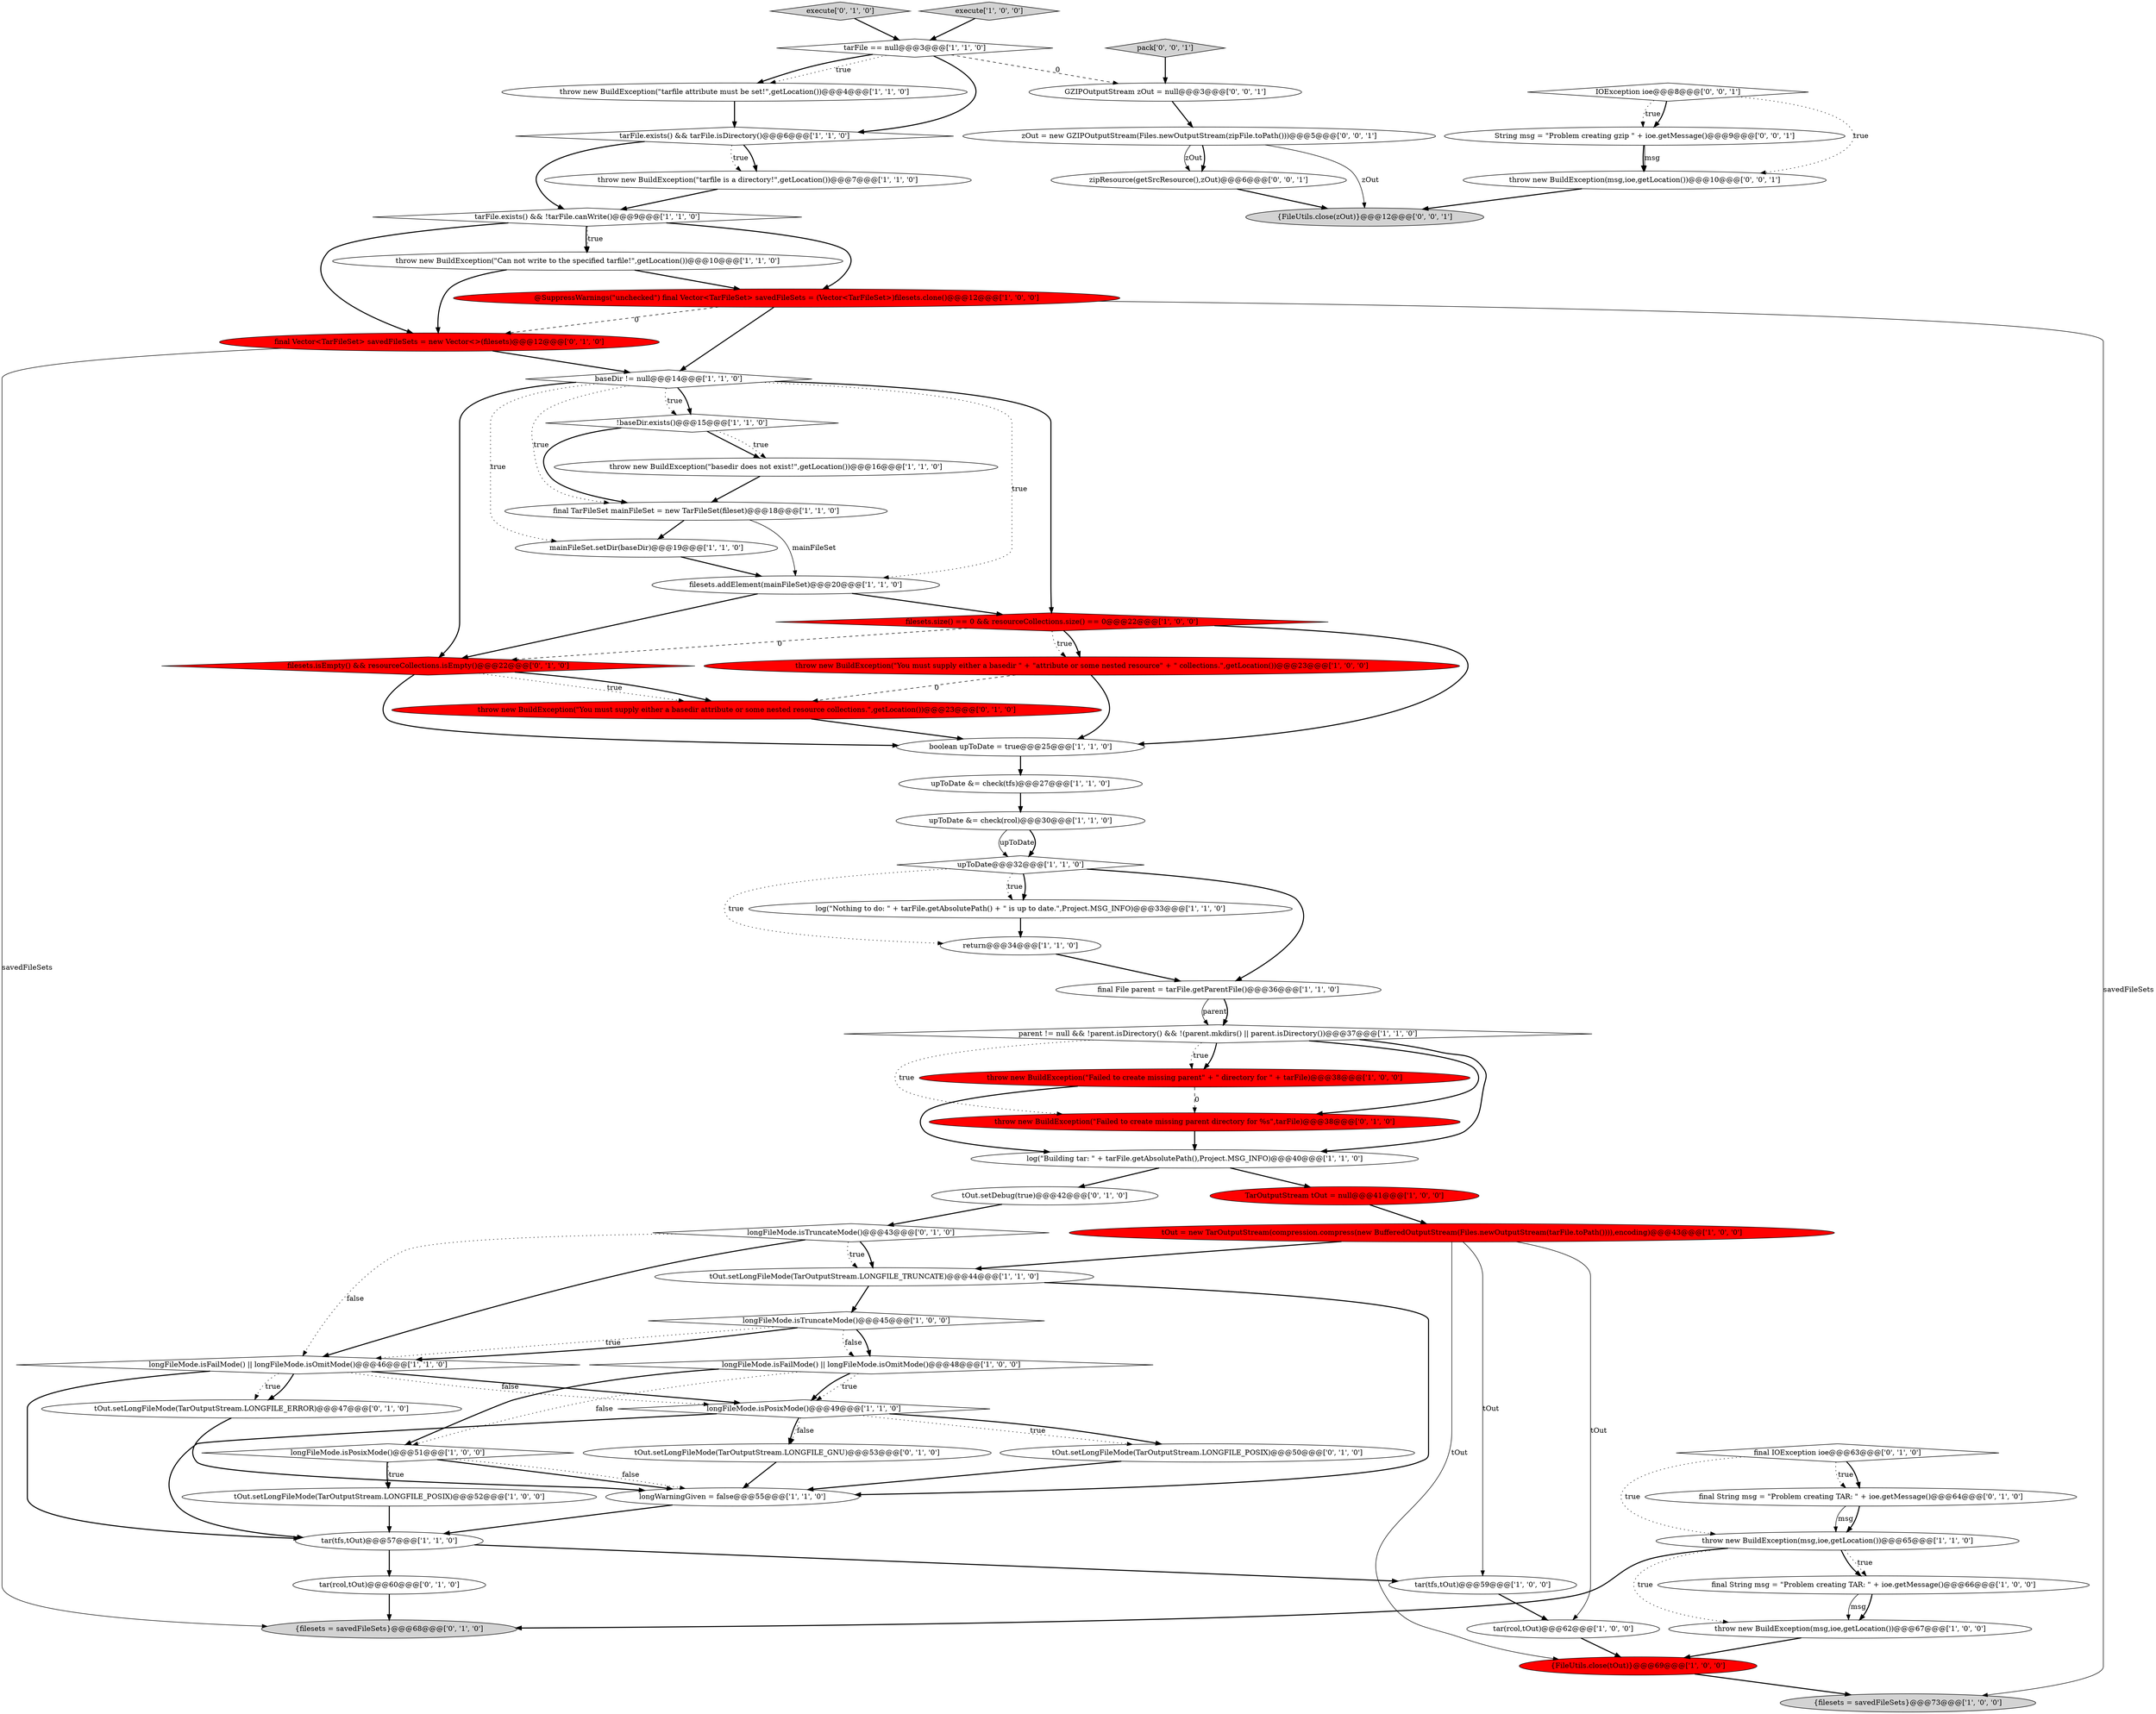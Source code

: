 digraph {
15 [style = filled, label = "throw new BuildException(msg,ioe,getLocation())@@@65@@@['1', '1', '0']", fillcolor = white, shape = ellipse image = "AAA0AAABBB1BBB"];
61 [style = filled, label = "{FileUtils.close(zOut)}@@@12@@@['0', '0', '1']", fillcolor = lightgray, shape = ellipse image = "AAA0AAABBB3BBB"];
41 [style = filled, label = "throw new BuildException(\"Failed to create missing parent\" + \" directory for \" + tarFile)@@@38@@@['1', '0', '0']", fillcolor = red, shape = ellipse image = "AAA1AAABBB1BBB"];
51 [style = filled, label = "tOut.setLongFileMode(TarOutputStream.LONGFILE_ERROR)@@@47@@@['0', '1', '0']", fillcolor = white, shape = ellipse image = "AAA0AAABBB2BBB"];
62 [style = filled, label = "throw new BuildException(msg,ioe,getLocation())@@@10@@@['0', '0', '1']", fillcolor = white, shape = ellipse image = "AAA0AAABBB3BBB"];
7 [style = filled, label = "throw new BuildException(msg,ioe,getLocation())@@@67@@@['1', '0', '0']", fillcolor = white, shape = ellipse image = "AAA0AAABBB1BBB"];
11 [style = filled, label = "tar(tfs,tOut)@@@57@@@['1', '1', '0']", fillcolor = white, shape = ellipse image = "AAA0AAABBB1BBB"];
36 [style = filled, label = "baseDir != null@@@14@@@['1', '1', '0']", fillcolor = white, shape = diamond image = "AAA0AAABBB1BBB"];
8 [style = filled, label = "{filesets = savedFileSets}@@@73@@@['1', '0', '0']", fillcolor = lightgray, shape = ellipse image = "AAA0AAABBB1BBB"];
59 [style = filled, label = "zOut = new GZIPOutputStream(Files.newOutputStream(zipFile.toPath()))@@@5@@@['0', '0', '1']", fillcolor = white, shape = ellipse image = "AAA0AAABBB3BBB"];
53 [style = filled, label = "execute['0', '1', '0']", fillcolor = lightgray, shape = diamond image = "AAA0AAABBB2BBB"];
20 [style = filled, label = "throw new BuildException(\"You must supply either a basedir \" + \"attribute or some nested resource\" + \" collections.\",getLocation())@@@23@@@['1', '0', '0']", fillcolor = red, shape = ellipse image = "AAA1AAABBB1BBB"];
37 [style = filled, label = "throw new BuildException(\"tarfile is a directory!\",getLocation())@@@7@@@['1', '1', '0']", fillcolor = white, shape = ellipse image = "AAA0AAABBB1BBB"];
21 [style = filled, label = "tarFile.exists() && !tarFile.canWrite()@@@9@@@['1', '1', '0']", fillcolor = white, shape = diamond image = "AAA0AAABBB1BBB"];
31 [style = filled, label = "execute['1', '0', '0']", fillcolor = lightgray, shape = diamond image = "AAA0AAABBB1BBB"];
48 [style = filled, label = "{filesets = savedFileSets}@@@68@@@['0', '1', '0']", fillcolor = lightgray, shape = ellipse image = "AAA0AAABBB2BBB"];
50 [style = filled, label = "tOut.setLongFileMode(TarOutputStream.LONGFILE_POSIX)@@@50@@@['0', '1', '0']", fillcolor = white, shape = ellipse image = "AAA0AAABBB2BBB"];
60 [style = filled, label = "GZIPOutputStream zOut = null@@@3@@@['0', '0', '1']", fillcolor = white, shape = ellipse image = "AAA0AAABBB3BBB"];
19 [style = filled, label = "tarFile == null@@@3@@@['1', '1', '0']", fillcolor = white, shape = diamond image = "AAA0AAABBB1BBB"];
3 [style = filled, label = "tOut.setLongFileMode(TarOutputStream.LONGFILE_TRUNCATE)@@@44@@@['1', '1', '0']", fillcolor = white, shape = ellipse image = "AAA0AAABBB1BBB"];
2 [style = filled, label = "TarOutputStream tOut = null@@@41@@@['1', '0', '0']", fillcolor = red, shape = ellipse image = "AAA1AAABBB1BBB"];
14 [style = filled, label = "tOut.setLongFileMode(TarOutputStream.LONGFILE_POSIX)@@@52@@@['1', '0', '0']", fillcolor = white, shape = ellipse image = "AAA0AAABBB1BBB"];
22 [style = filled, label = "return@@@34@@@['1', '1', '0']", fillcolor = white, shape = ellipse image = "AAA0AAABBB1BBB"];
26 [style = filled, label = "longFileMode.isPosixMode()@@@49@@@['1', '1', '0']", fillcolor = white, shape = diamond image = "AAA0AAABBB1BBB"];
35 [style = filled, label = "filesets.addElement(mainFileSet)@@@20@@@['1', '1', '0']", fillcolor = white, shape = ellipse image = "AAA0AAABBB1BBB"];
10 [style = filled, label = "filesets.size() == 0 && resourceCollections.size() == 0@@@22@@@['1', '0', '0']", fillcolor = red, shape = diamond image = "AAA1AAABBB1BBB"];
16 [style = filled, label = "log(\"Building tar: \" + tarFile.getAbsolutePath(),Project.MSG_INFO)@@@40@@@['1', '1', '0']", fillcolor = white, shape = ellipse image = "AAA0AAABBB1BBB"];
23 [style = filled, label = "tOut = new TarOutputStream(compression.compress(new BufferedOutputStream(Files.newOutputStream(tarFile.toPath()))),encoding)@@@43@@@['1', '0', '0']", fillcolor = red, shape = ellipse image = "AAA1AAABBB1BBB"];
45 [style = filled, label = "throw new BuildException(\"You must supply either a basedir attribute or some nested resource collections.\",getLocation())@@@23@@@['0', '1', '0']", fillcolor = red, shape = ellipse image = "AAA1AAABBB2BBB"];
6 [style = filled, label = "tar(tfs,tOut)@@@59@@@['1', '0', '0']", fillcolor = white, shape = ellipse image = "AAA0AAABBB1BBB"];
57 [style = filled, label = "filesets.isEmpty() && resourceCollections.isEmpty()@@@22@@@['0', '1', '0']", fillcolor = red, shape = diamond image = "AAA1AAABBB2BBB"];
18 [style = filled, label = "upToDate &= check(rcol)@@@30@@@['1', '1', '0']", fillcolor = white, shape = ellipse image = "AAA0AAABBB1BBB"];
46 [style = filled, label = "final IOException ioe@@@63@@@['0', '1', '0']", fillcolor = white, shape = diamond image = "AAA0AAABBB2BBB"];
64 [style = filled, label = "String msg = \"Problem creating gzip \" + ioe.getMessage()@@@9@@@['0', '0', '1']", fillcolor = white, shape = ellipse image = "AAA0AAABBB3BBB"];
55 [style = filled, label = "throw new BuildException(\"Failed to create missing parent directory for %s\",tarFile)@@@38@@@['0', '1', '0']", fillcolor = red, shape = ellipse image = "AAA1AAABBB2BBB"];
24 [style = filled, label = "{FileUtils.close(tOut)}@@@69@@@['1', '0', '0']", fillcolor = red, shape = ellipse image = "AAA1AAABBB1BBB"];
0 [style = filled, label = "longFileMode.isFailMode() || longFileMode.isOmitMode()@@@48@@@['1', '0', '0']", fillcolor = white, shape = diamond image = "AAA0AAABBB1BBB"];
12 [style = filled, label = "tar(rcol,tOut)@@@62@@@['1', '0', '0']", fillcolor = white, shape = ellipse image = "AAA0AAABBB1BBB"];
43 [style = filled, label = "final String msg = \"Problem creating TAR: \" + ioe.getMessage()@@@66@@@['1', '0', '0']", fillcolor = white, shape = ellipse image = "AAA0AAABBB1BBB"];
25 [style = filled, label = "longWarningGiven = false@@@55@@@['1', '1', '0']", fillcolor = white, shape = ellipse image = "AAA0AAABBB1BBB"];
56 [style = filled, label = "tar(rcol,tOut)@@@60@@@['0', '1', '0']", fillcolor = white, shape = ellipse image = "AAA0AAABBB2BBB"];
4 [style = filled, label = "longFileMode.isFailMode() || longFileMode.isOmitMode()@@@46@@@['1', '1', '0']", fillcolor = white, shape = diamond image = "AAA0AAABBB1BBB"];
34 [style = filled, label = "throw new BuildException(\"Can not write to the specified tarfile!\",getLocation())@@@10@@@['1', '1', '0']", fillcolor = white, shape = ellipse image = "AAA0AAABBB1BBB"];
32 [style = filled, label = "boolean upToDate = true@@@25@@@['1', '1', '0']", fillcolor = white, shape = ellipse image = "AAA0AAABBB1BBB"];
29 [style = filled, label = "tarFile.exists() && tarFile.isDirectory()@@@6@@@['1', '1', '0']", fillcolor = white, shape = diamond image = "AAA0AAABBB1BBB"];
44 [style = filled, label = "final Vector<TarFileSet> savedFileSets = new Vector<>(filesets)@@@12@@@['0', '1', '0']", fillcolor = red, shape = ellipse image = "AAA1AAABBB2BBB"];
5 [style = filled, label = "throw new BuildException(\"basedir does not exist!\",getLocation())@@@16@@@['1', '1', '0']", fillcolor = white, shape = ellipse image = "AAA0AAABBB1BBB"];
17 [style = filled, label = "upToDate &= check(tfs)@@@27@@@['1', '1', '0']", fillcolor = white, shape = ellipse image = "AAA0AAABBB1BBB"];
47 [style = filled, label = "final String msg = \"Problem creating TAR: \" + ioe.getMessage()@@@64@@@['0', '1', '0']", fillcolor = white, shape = ellipse image = "AAA0AAABBB2BBB"];
63 [style = filled, label = "IOException ioe@@@8@@@['0', '0', '1']", fillcolor = white, shape = diamond image = "AAA0AAABBB3BBB"];
54 [style = filled, label = "longFileMode.isTruncateMode()@@@43@@@['0', '1', '0']", fillcolor = white, shape = diamond image = "AAA0AAABBB2BBB"];
52 [style = filled, label = "tOut.setDebug(true)@@@42@@@['0', '1', '0']", fillcolor = white, shape = ellipse image = "AAA0AAABBB2BBB"];
40 [style = filled, label = "log(\"Nothing to do: \" + tarFile.getAbsolutePath() + \" is up to date.\",Project.MSG_INFO)@@@33@@@['1', '1', '0']", fillcolor = white, shape = ellipse image = "AAA0AAABBB1BBB"];
49 [style = filled, label = "tOut.setLongFileMode(TarOutputStream.LONGFILE_GNU)@@@53@@@['0', '1', '0']", fillcolor = white, shape = ellipse image = "AAA0AAABBB2BBB"];
39 [style = filled, label = "@SuppressWarnings(\"unchecked\") final Vector<TarFileSet> savedFileSets = (Vector<TarFileSet>)filesets.clone()@@@12@@@['1', '0', '0']", fillcolor = red, shape = ellipse image = "AAA1AAABBB1BBB"];
30 [style = filled, label = "final TarFileSet mainFileSet = new TarFileSet(fileset)@@@18@@@['1', '1', '0']", fillcolor = white, shape = ellipse image = "AAA0AAABBB1BBB"];
42 [style = filled, label = "mainFileSet.setDir(baseDir)@@@19@@@['1', '1', '0']", fillcolor = white, shape = ellipse image = "AAA0AAABBB1BBB"];
1 [style = filled, label = "parent != null && !parent.isDirectory() && !(parent.mkdirs() || parent.isDirectory())@@@37@@@['1', '1', '0']", fillcolor = white, shape = diamond image = "AAA0AAABBB1BBB"];
33 [style = filled, label = "longFileMode.isPosixMode()@@@51@@@['1', '0', '0']", fillcolor = white, shape = diamond image = "AAA0AAABBB1BBB"];
65 [style = filled, label = "pack['0', '0', '1']", fillcolor = lightgray, shape = diamond image = "AAA0AAABBB3BBB"];
28 [style = filled, label = "longFileMode.isTruncateMode()@@@45@@@['1', '0', '0']", fillcolor = white, shape = diamond image = "AAA0AAABBB1BBB"];
27 [style = filled, label = "final File parent = tarFile.getParentFile()@@@36@@@['1', '1', '0']", fillcolor = white, shape = ellipse image = "AAA0AAABBB1BBB"];
38 [style = filled, label = "throw new BuildException(\"tarfile attribute must be set!\",getLocation())@@@4@@@['1', '1', '0']", fillcolor = white, shape = ellipse image = "AAA0AAABBB1BBB"];
9 [style = filled, label = "!baseDir.exists()@@@15@@@['1', '1', '0']", fillcolor = white, shape = diamond image = "AAA0AAABBB1BBB"];
13 [style = filled, label = "upToDate@@@32@@@['1', '1', '0']", fillcolor = white, shape = diamond image = "AAA0AAABBB1BBB"];
58 [style = filled, label = "zipResource(getSrcResource(),zOut)@@@6@@@['0', '0', '1']", fillcolor = white, shape = ellipse image = "AAA0AAABBB3BBB"];
65->60 [style = bold, label=""];
16->52 [style = bold, label=""];
1->55 [style = bold, label=""];
57->45 [style = dotted, label="true"];
18->13 [style = solid, label="upToDate"];
64->62 [style = solid, label="msg"];
23->6 [style = solid, label="tOut"];
26->50 [style = dotted, label="true"];
62->61 [style = bold, label=""];
0->33 [style = dotted, label="false"];
23->24 [style = solid, label="tOut"];
10->32 [style = bold, label=""];
59->58 [style = bold, label=""];
33->14 [style = dotted, label="true"];
15->7 [style = dotted, label="true"];
26->11 [style = bold, label=""];
2->23 [style = bold, label=""];
28->0 [style = bold, label=""];
53->19 [style = bold, label=""];
33->25 [style = bold, label=""];
10->20 [style = dotted, label="true"];
47->15 [style = solid, label="msg"];
15->43 [style = dotted, label="true"];
40->22 [style = bold, label=""];
9->5 [style = bold, label=""];
23->12 [style = solid, label="tOut"];
35->10 [style = bold, label=""];
5->30 [style = bold, label=""];
54->3 [style = bold, label=""];
14->11 [style = bold, label=""];
63->64 [style = dotted, label="true"];
44->48 [style = solid, label="savedFileSets"];
21->44 [style = bold, label=""];
36->9 [style = bold, label=""];
1->41 [style = bold, label=""];
11->56 [style = bold, label=""];
4->51 [style = dotted, label="true"];
19->38 [style = dotted, label="true"];
30->42 [style = bold, label=""];
37->21 [style = bold, label=""];
26->49 [style = bold, label=""];
23->3 [style = bold, label=""];
13->40 [style = bold, label=""];
57->45 [style = bold, label=""];
1->41 [style = dotted, label="true"];
19->60 [style = dashed, label="0"];
35->57 [style = bold, label=""];
57->32 [style = bold, label=""];
49->25 [style = bold, label=""];
7->24 [style = bold, label=""];
13->22 [style = dotted, label="true"];
26->49 [style = dotted, label="false"];
1->16 [style = bold, label=""];
33->25 [style = dotted, label="false"];
56->48 [style = bold, label=""];
51->25 [style = bold, label=""];
13->40 [style = dotted, label="true"];
24->8 [style = bold, label=""];
0->26 [style = dotted, label="true"];
19->38 [style = bold, label=""];
32->17 [style = bold, label=""];
36->57 [style = bold, label=""];
43->7 [style = solid, label="msg"];
52->54 [style = bold, label=""];
10->57 [style = dashed, label="0"];
58->61 [style = bold, label=""];
19->29 [style = bold, label=""];
46->47 [style = dotted, label="true"];
21->34 [style = bold, label=""];
45->32 [style = bold, label=""];
1->55 [style = dotted, label="true"];
29->37 [style = bold, label=""];
12->24 [style = bold, label=""];
29->21 [style = bold, label=""];
43->7 [style = bold, label=""];
27->1 [style = solid, label="parent"];
3->28 [style = bold, label=""];
13->27 [style = bold, label=""];
64->62 [style = bold, label=""];
21->39 [style = bold, label=""];
30->35 [style = solid, label="mainFileSet"];
63->62 [style = dotted, label="true"];
34->39 [style = bold, label=""];
15->43 [style = bold, label=""];
34->44 [style = bold, label=""];
15->48 [style = bold, label=""];
54->4 [style = dotted, label="false"];
28->4 [style = dotted, label="true"];
28->0 [style = dotted, label="false"];
41->16 [style = bold, label=""];
55->16 [style = bold, label=""];
4->51 [style = bold, label=""];
59->61 [style = solid, label="zOut"];
31->19 [style = bold, label=""];
36->30 [style = dotted, label="true"];
36->10 [style = bold, label=""];
6->12 [style = bold, label=""];
9->5 [style = dotted, label="true"];
33->14 [style = bold, label=""];
10->20 [style = bold, label=""];
27->1 [style = bold, label=""];
44->36 [style = bold, label=""];
0->26 [style = bold, label=""];
47->15 [style = bold, label=""];
41->55 [style = dashed, label="0"];
3->25 [style = bold, label=""];
63->64 [style = bold, label=""];
39->44 [style = dashed, label="0"];
20->45 [style = dashed, label="0"];
38->29 [style = bold, label=""];
11->6 [style = bold, label=""];
4->26 [style = bold, label=""];
20->32 [style = bold, label=""];
21->34 [style = dotted, label="true"];
39->8 [style = solid, label="savedFileSets"];
9->30 [style = bold, label=""];
36->42 [style = dotted, label="true"];
29->37 [style = dotted, label="true"];
16->2 [style = bold, label=""];
54->4 [style = bold, label=""];
54->3 [style = dotted, label="true"];
46->47 [style = bold, label=""];
60->59 [style = bold, label=""];
50->25 [style = bold, label=""];
42->35 [style = bold, label=""];
0->33 [style = bold, label=""];
22->27 [style = bold, label=""];
26->50 [style = bold, label=""];
25->11 [style = bold, label=""];
18->13 [style = bold, label=""];
59->58 [style = solid, label="zOut"];
4->26 [style = dotted, label="false"];
36->35 [style = dotted, label="true"];
4->11 [style = bold, label=""];
46->15 [style = dotted, label="true"];
39->36 [style = bold, label=""];
36->9 [style = dotted, label="true"];
17->18 [style = bold, label=""];
28->4 [style = bold, label=""];
}

